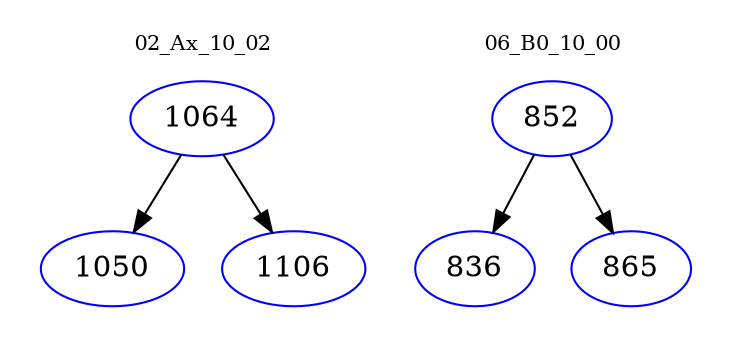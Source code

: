 digraph{
subgraph cluster_0 {
color = white
label = "02_Ax_10_02";
fontsize=10;
T0_1064 [label="1064", color="blue"]
T0_1064 -> T0_1050 [color="black"]
T0_1050 [label="1050", color="blue"]
T0_1064 -> T0_1106 [color="black"]
T0_1106 [label="1106", color="blue"]
}
subgraph cluster_1 {
color = white
label = "06_B0_10_00";
fontsize=10;
T1_852 [label="852", color="blue"]
T1_852 -> T1_836 [color="black"]
T1_836 [label="836", color="blue"]
T1_852 -> T1_865 [color="black"]
T1_865 [label="865", color="blue"]
}
}
